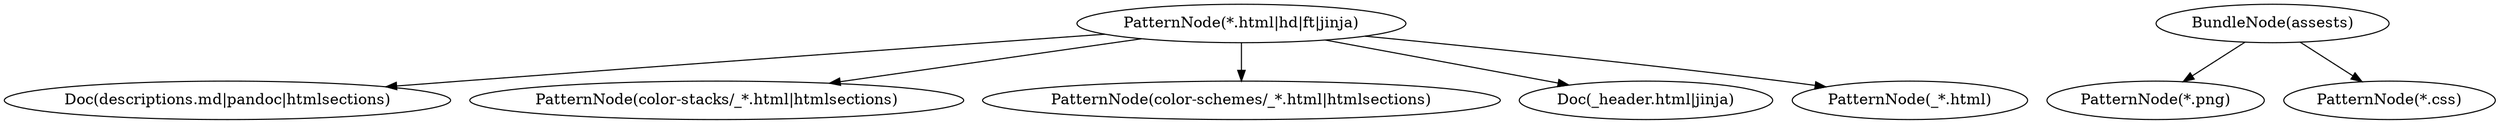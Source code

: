 digraph G {
"PatternNode(*.html|hd|ft|jinja)" -> "Doc(descriptions.md|pandoc|htmlsections)";
"PatternNode(*.html|hd|ft|jinja)" -> "PatternNode(color-stacks/_*.html|htmlsections)";
"PatternNode(*.html|hd|ft|jinja)" -> "PatternNode(color-schemes/_*.html|htmlsections)";
"PatternNode(*.html|hd|ft|jinja)" -> "Doc(_header.html|jinja)";
"PatternNode(*.html|hd|ft|jinja)" -> "PatternNode(_*.html)";
"BundleNode(assests)" -> "PatternNode(*.png)";
"BundleNode(assests)" -> "PatternNode(*.css)";
}